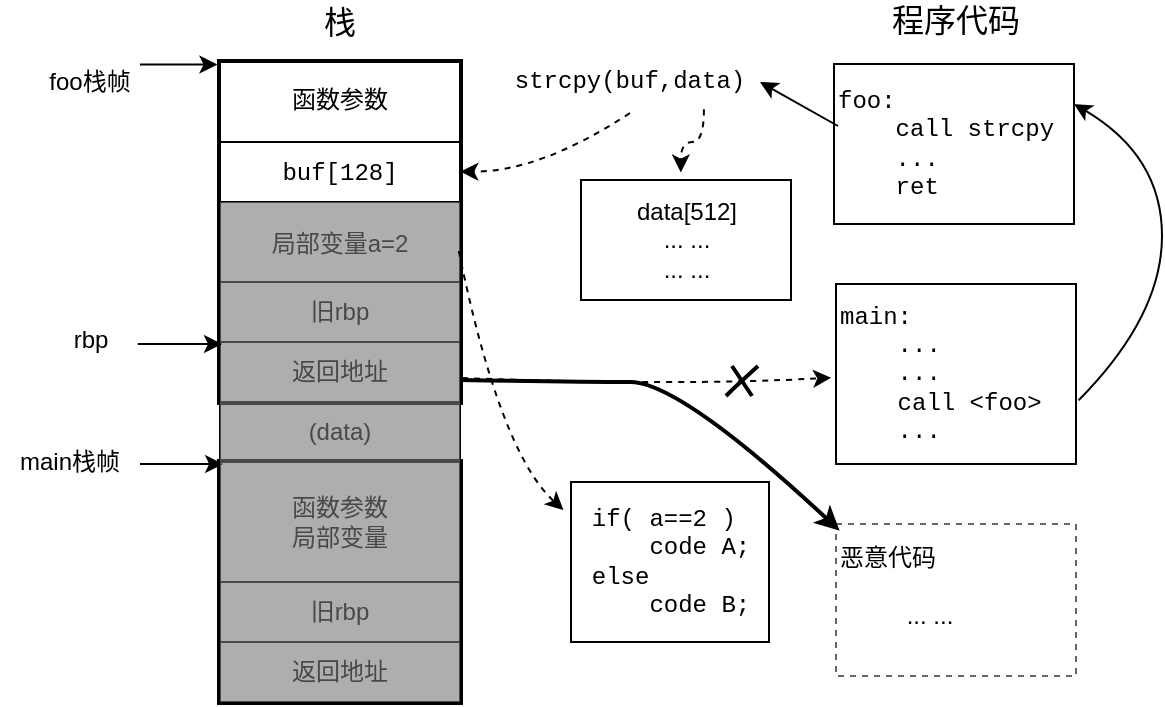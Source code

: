 <mxfile version="10.6.7" type="device"><diagram id="KLYp8l4AeIR2XCIaKwBv" name="Page-1"><mxGraphModel dx="961" dy="537" grid="1" gridSize="10" guides="1" tooltips="1" connect="1" arrows="1" fold="1" page="1" pageScale="1" pageWidth="850" pageHeight="1100" math="0" shadow="0"><root><mxCell id="0"/><mxCell id="1" parent="0"/><mxCell id="aYXGkZuDjMkjd8oaagMl-10" value="(data)" style="rounded=0;whiteSpace=wrap;html=1;" vertex="1" parent="1"><mxGeometry x="330" y="340" width="120" height="30" as="geometry"/></mxCell><mxCell id="aYXGkZuDjMkjd8oaagMl-4" value="" style="rounded=0;whiteSpace=wrap;html=1;strokeWidth=3;" vertex="1" parent="1"><mxGeometry x="330" y="170" width="120" height="170" as="geometry"/></mxCell><mxCell id="aYXGkZuDjMkjd8oaagMl-1" value="旧rbp" style="rounded=0;whiteSpace=wrap;html=1;" vertex="1" parent="1"><mxGeometry x="330" y="280" width="120" height="30" as="geometry"/></mxCell><mxCell id="aYXGkZuDjMkjd8oaagMl-2" value="返回地址" style="rounded=0;whiteSpace=wrap;html=1;" vertex="1" parent="1"><mxGeometry x="330" y="310" width="120" height="30" as="geometry"/></mxCell><mxCell id="aYXGkZuDjMkjd8oaagMl-3" value="&lt;div&gt;函数参数&lt;/div&gt;&lt;div&gt;&lt;br&gt;&lt;/div&gt;&lt;div&gt;&lt;br&gt;&lt;/div&gt;&lt;div&gt;&lt;br&gt;&lt;/div&gt;&lt;div&gt;&lt;br&gt;&lt;/div&gt;&lt;div&gt;局部变量a=2&lt;/div&gt;" style="rounded=0;whiteSpace=wrap;html=1;" vertex="1" parent="1"><mxGeometry x="330" y="170" width="120" height="110" as="geometry"/></mxCell><mxCell id="aYXGkZuDjMkjd8oaagMl-5" value="" style="rounded=0;whiteSpace=wrap;html=1;strokeWidth=3;" vertex="1" parent="1"><mxGeometry x="330" y="370" width="120" height="120" as="geometry"/></mxCell><mxCell id="aYXGkZuDjMkjd8oaagMl-6" value="旧rbp" style="rounded=0;whiteSpace=wrap;html=1;" vertex="1" parent="1"><mxGeometry x="330" y="430" width="120" height="30" as="geometry"/></mxCell><mxCell id="aYXGkZuDjMkjd8oaagMl-7" value="返回地址" style="rounded=0;whiteSpace=wrap;html=1;" vertex="1" parent="1"><mxGeometry x="330" y="460" width="120" height="30" as="geometry"/></mxCell><mxCell id="aYXGkZuDjMkjd8oaagMl-8" value="&lt;div&gt;函数参数&lt;/div&gt;&lt;div&gt;局部变量&lt;/div&gt;" style="rounded=0;whiteSpace=wrap;html=1;" vertex="1" parent="1"><mxGeometry x="330" y="370" width="120" height="60" as="geometry"/></mxCell><mxCell id="aYXGkZuDjMkjd8oaagMl-14" value="" style="edgeStyle=orthogonalEdgeStyle;rounded=0;orthogonalLoop=1;jettySize=auto;html=1;entryX=-0.011;entryY=0.031;entryDx=0;entryDy=0;entryPerimeter=0;" edge="1" parent="1"><mxGeometry relative="1" as="geometry"><mxPoint x="290" y="171.286" as="sourcePoint"/><mxPoint x="328.714" y="171.286" as="targetPoint"/><Array as="points"><mxPoint x="300" y="171"/><mxPoint x="300" y="171"/></Array></mxGeometry></mxCell><mxCell id="aYXGkZuDjMkjd8oaagMl-11" value="栈" style="text;html=1;strokeColor=none;fillColor=none;align=center;verticalAlign=middle;whiteSpace=wrap;rounded=0;fontSize=16;" vertex="1" parent="1"><mxGeometry x="354.5" y="140" width="70" height="20" as="geometry"/></mxCell><mxCell id="aYXGkZuDjMkjd8oaagMl-16" value="" style="edgeStyle=orthogonalEdgeStyle;rounded=0;orthogonalLoop=1;jettySize=auto;html=1;entryX=0.013;entryY=0.017;entryDx=0;entryDy=0;entryPerimeter=0;" edge="1" parent="1" source="aYXGkZuDjMkjd8oaagMl-15" target="aYXGkZuDjMkjd8oaagMl-8"><mxGeometry relative="1" as="geometry"><Array as="points"><mxPoint x="300" y="371"/><mxPoint x="300" y="371"/></Array></mxGeometry></mxCell><mxCell id="aYXGkZuDjMkjd8oaagMl-15" value="main栈帧" style="text;html=1;strokeColor=none;fillColor=none;align=center;verticalAlign=middle;whiteSpace=wrap;rounded=0;" vertex="1" parent="1"><mxGeometry x="220" y="360" width="70" height="20" as="geometry"/></mxCell><mxCell id="aYXGkZuDjMkjd8oaagMl-24" value="&lt;p&gt;&lt;font style=&quot;font-size: 12px&quot; face=&quot;Courier New&quot;&gt;buf[128]&lt;/font&gt;&lt;/p&gt;" style="rounded=0;whiteSpace=wrap;html=1;strokeWidth=1;" vertex="1" parent="1"><mxGeometry x="330" y="210" width="120" height="30" as="geometry"/></mxCell><mxCell id="aYXGkZuDjMkjd8oaagMl-26" value="&lt;div align=&quot;center&quot;&gt;data[512]&lt;br&gt;&lt;/div&gt;&lt;div align=&quot;center&quot;&gt;... ...&lt;/div&gt;&lt;div align=&quot;center&quot;&gt;... ...&lt;br&gt;&lt;/div&gt;" style="rounded=0;whiteSpace=wrap;html=1;strokeWidth=1;" vertex="1" parent="1"><mxGeometry x="510.5" y="229" width="105" height="60" as="geometry"/></mxCell><mxCell id="aYXGkZuDjMkjd8oaagMl-27" value="" style="edgeStyle=orthogonalEdgeStyle;rounded=0;orthogonalLoop=1;jettySize=auto;html=1;entryX=0.496;entryY=-0.06;entryDx=0;entryDy=0;entryPerimeter=0;dashed=1;curved=1;exitX=0.836;exitY=0.941;exitDx=0;exitDy=0;exitPerimeter=0;" edge="1" parent="1" source="aYXGkZuDjMkjd8oaagMl-29"><mxGeometry relative="1" as="geometry"><mxPoint x="560.429" y="225.286" as="targetPoint"/><Array as="points"><mxPoint x="572" y="210"/><mxPoint x="560" y="210"/></Array><mxPoint x="560" y="180.286" as="sourcePoint"/></mxGeometry></mxCell><mxCell id="aYXGkZuDjMkjd8oaagMl-28" value="" style="rounded=0;whiteSpace=wrap;html=1;dashed=1;strokeWidth=1;fillColor=#787878;strokeColor=none;glass=0;textOpacity=30;shadow=0;comic=0;opacity=60;" vertex="1" parent="1"><mxGeometry x="330" y="240" width="120" height="250" as="geometry"/></mxCell><mxCell id="aYXGkZuDjMkjd8oaagMl-29" value="strcpy(buf,data)" style="text;html=1;strokeColor=none;fillColor=none;align=center;verticalAlign=middle;whiteSpace=wrap;rounded=0;fontFamily=Courier New;" vertex="1" parent="1"><mxGeometry x="480" y="164.5" width="110" height="31" as="geometry"/></mxCell><mxCell id="aYXGkZuDjMkjd8oaagMl-30" value="&lt;div align=&quot;left&quot;&gt;if( a==2 )&lt;/div&gt;&lt;div align=&quot;left&quot;&gt;&amp;nbsp;&amp;nbsp;&amp;nbsp; code A;&lt;br&gt;&lt;/div&gt;&lt;div align=&quot;left&quot;&gt;else&lt;/div&gt;&lt;div align=&quot;left&quot;&gt;&amp;nbsp;&amp;nbsp;&amp;nbsp; code B;&lt;br&gt;&lt;/div&gt;" style="text;html=1;strokeColor=#000000;fillColor=none;align=center;verticalAlign=middle;whiteSpace=wrap;rounded=0;fontFamily=Courier New;" vertex="1" parent="1"><mxGeometry x="505.5" y="380" width="99" height="80" as="geometry"/></mxCell><mxCell id="aYXGkZuDjMkjd8oaagMl-33" value="&lt;div&gt;foo:&lt;/div&gt;&lt;div&gt;&amp;nbsp;&amp;nbsp;&amp;nbsp; call strcpy&lt;/div&gt;&lt;div&gt;&amp;nbsp;&amp;nbsp;&amp;nbsp; ...&lt;br&gt;&lt;/div&gt;&lt;div&gt;&amp;nbsp;&amp;nbsp;&amp;nbsp; ret&lt;/div&gt;" style="rounded=0;whiteSpace=wrap;html=1;strokeWidth=1;align=left;fontFamily=Courier New;" vertex="1" parent="1"><mxGeometry x="637" y="171" width="120" height="80" as="geometry"/></mxCell><mxCell id="aYXGkZuDjMkjd8oaagMl-34" value="&lt;div&gt;main:&lt;/div&gt;&lt;div&gt;&amp;nbsp;&amp;nbsp;&amp;nbsp; ...&lt;br&gt;&lt;/div&gt;&lt;div&gt;&amp;nbsp;&amp;nbsp;&amp;nbsp; ...&lt;br&gt;&lt;/div&gt;&lt;div&gt;&amp;nbsp;&amp;nbsp;&amp;nbsp; call &amp;lt;foo&amp;gt;&lt;br&gt;&lt;/div&gt;&lt;div&gt;&amp;nbsp;&amp;nbsp;&amp;nbsp; ...&lt;br&gt;&lt;/div&gt;" style="rounded=0;whiteSpace=wrap;html=1;strokeWidth=1;align=left;fontFamily=Courier New;" vertex="1" parent="1"><mxGeometry x="638" y="281" width="120" height="90" as="geometry"/></mxCell><mxCell id="aYXGkZuDjMkjd8oaagMl-35" value="" style="endArrow=classic;html=1;fontFamily=Courier New;" edge="1" parent="1"><mxGeometry width="50" height="50" relative="1" as="geometry"><mxPoint x="639" y="202" as="sourcePoint"/><mxPoint x="600" y="180" as="targetPoint"/></mxGeometry></mxCell><mxCell id="aYXGkZuDjMkjd8oaagMl-37" value="rbp" style="text;html=1;strokeColor=none;fillColor=none;align=center;verticalAlign=middle;whiteSpace=wrap;rounded=0;" vertex="1" parent="1"><mxGeometry x="238" y="299" width="55" height="20" as="geometry"/></mxCell><mxCell id="aYXGkZuDjMkjd8oaagMl-38" value="" style="edgeStyle=orthogonalEdgeStyle;rounded=0;orthogonalLoop=1;jettySize=auto;html=1;exitX=1;exitY=0.5;exitDx=0;exitDy=0;" edge="1" parent="1"><mxGeometry relative="1" as="geometry"><mxPoint x="331" y="311" as="targetPoint"/><Array as="points"><mxPoint x="331" y="311"/></Array><mxPoint x="288.857" y="311" as="sourcePoint"/></mxGeometry></mxCell><mxCell id="aYXGkZuDjMkjd8oaagMl-40" value="" style="curved=1;endArrow=classic;html=1;fontFamily=Courier New;exitX=1.011;exitY=0.646;exitDx=0;exitDy=0;exitPerimeter=0;entryX=1;entryY=0.25;entryDx=0;entryDy=0;" edge="1" parent="1" source="aYXGkZuDjMkjd8oaagMl-34" target="aYXGkZuDjMkjd8oaagMl-33"><mxGeometry width="50" height="50" relative="1" as="geometry"><mxPoint x="781" y="362" as="sourcePoint"/><mxPoint x="831" y="312" as="targetPoint"/><Array as="points"><mxPoint x="801" y="297"/><mxPoint x="801" y="217"/></Array></mxGeometry></mxCell><mxCell id="aYXGkZuDjMkjd8oaagMl-41" value="" style="curved=1;endArrow=classic;html=1;fontFamily=Courier New;entryX=1;entryY=0.25;entryDx=0;entryDy=0;dashed=1;exitX=0.5;exitY=1;exitDx=0;exitDy=0;" edge="1" parent="1" source="aYXGkZuDjMkjd8oaagMl-29"><mxGeometry width="50" height="50" relative="1" as="geometry"><mxPoint x="530" y="180" as="sourcePoint"/><mxPoint x="450.143" y="224.786" as="targetPoint"/><Array as="points"><mxPoint x="490" y="225"/></Array></mxGeometry></mxCell><mxCell id="aYXGkZuDjMkjd8oaagMl-43" value="" style="curved=1;endArrow=classic;html=1;fontFamily=Courier New;entryX=-0.012;entryY=0.817;entryDx=0;entryDy=0;dashed=1;entryPerimeter=0;" edge="1" parent="1"><mxGeometry width="50" height="50" relative="1" as="geometry"><mxPoint x="451" y="328" as="sourcePoint"/><mxPoint x="635.552" y="327.828" as="targetPoint"/><Array as="points"><mxPoint x="560" y="332"/></Array></mxGeometry></mxCell><mxCell id="aYXGkZuDjMkjd8oaagMl-46" value="" style="endArrow=none;html=1;fontFamily=Courier New;strokeWidth=2;" edge="1" parent="1"><mxGeometry width="50" height="50" relative="1" as="geometry"><mxPoint x="583" y="337" as="sourcePoint"/><mxPoint x="599" y="322" as="targetPoint"/><Array as="points"><mxPoint x="587" y="333"/></Array></mxGeometry></mxCell><mxCell id="aYXGkZuDjMkjd8oaagMl-47" value="" style="endArrow=none;html=1;fontFamily=Courier New;strokeWidth=2;" edge="1" parent="1"><mxGeometry width="50" height="50" relative="1" as="geometry"><mxPoint x="596" y="337" as="sourcePoint"/><mxPoint x="586" y="322" as="targetPoint"/></mxGeometry></mxCell><mxCell id="aYXGkZuDjMkjd8oaagMl-50" value="" style="curved=1;endArrow=classic;html=1;fontFamily=Courier New;dashed=1;exitX=0.995;exitY=0.098;exitDx=0;exitDy=0;exitPerimeter=0;entryX=-0.038;entryY=0.175;entryDx=0;entryDy=0;entryPerimeter=0;" edge="1" parent="1" source="aYXGkZuDjMkjd8oaagMl-28" target="aYXGkZuDjMkjd8oaagMl-30"><mxGeometry width="50" height="50" relative="1" as="geometry"><mxPoint x="460.724" y="336.448" as="sourcePoint"/><mxPoint x="510" y="400" as="targetPoint"/><Array as="points"><mxPoint x="470" y="365"/></Array></mxGeometry></mxCell><mxCell id="aYXGkZuDjMkjd8oaagMl-51" value="&lt;div&gt;恶意代码&lt;/div&gt;&lt;div&gt;&lt;br&gt;&lt;/div&gt;&lt;div&gt;&amp;nbsp;&amp;nbsp;&amp;nbsp;&amp;nbsp;&amp;nbsp;&amp;nbsp;&amp;nbsp;&amp;nbsp;&amp;nbsp; ... ...&lt;/div&gt;&lt;div&gt;&lt;br&gt;&lt;/div&gt;" style="rounded=0;whiteSpace=wrap;html=1;shadow=0;glass=0;dashed=1;comic=0;strokeColor=#000000;strokeWidth=1;fillColor=none;fontFamily=Helvetica;opacity=60;align=left;" vertex="1" parent="1"><mxGeometry x="638" y="401" width="120" height="76" as="geometry"/></mxCell><mxCell id="aYXGkZuDjMkjd8oaagMl-52" value="" style="curved=1;endArrow=classic;html=1;fontFamily=Courier New;entryX=0.015;entryY=0.044;entryDx=0;entryDy=0;exitX=1.008;exitY=0.346;exitDx=0;exitDy=0;exitPerimeter=0;strokeWidth=2;entryPerimeter=0;" edge="1" parent="1" target="aYXGkZuDjMkjd8oaagMl-51"><mxGeometry width="50" height="50" relative="1" as="geometry"><mxPoint x="450.224" y="328.948" as="sourcePoint"/><mxPoint x="659.69" y="371.897" as="targetPoint"/><Array as="points"><mxPoint x="510" y="330"/><mxPoint x="560" y="330"/></Array></mxGeometry></mxCell><mxCell id="aYXGkZuDjMkjd8oaagMl-53" value="foo栈帧" style="text;html=1;strokeColor=none;fillColor=none;align=center;verticalAlign=middle;whiteSpace=wrap;rounded=0;" vertex="1" parent="1"><mxGeometry x="230" y="170" width="70" height="20" as="geometry"/></mxCell><mxCell id="aYXGkZuDjMkjd8oaagMl-54" value="程序代码" style="text;html=1;strokeColor=none;fillColor=none;align=center;verticalAlign=middle;whiteSpace=wrap;rounded=0;fontSize=16;" vertex="1" parent="1"><mxGeometry x="663" y="139" width="70" height="20" as="geometry"/></mxCell></root></mxGraphModel></diagram></mxfile>